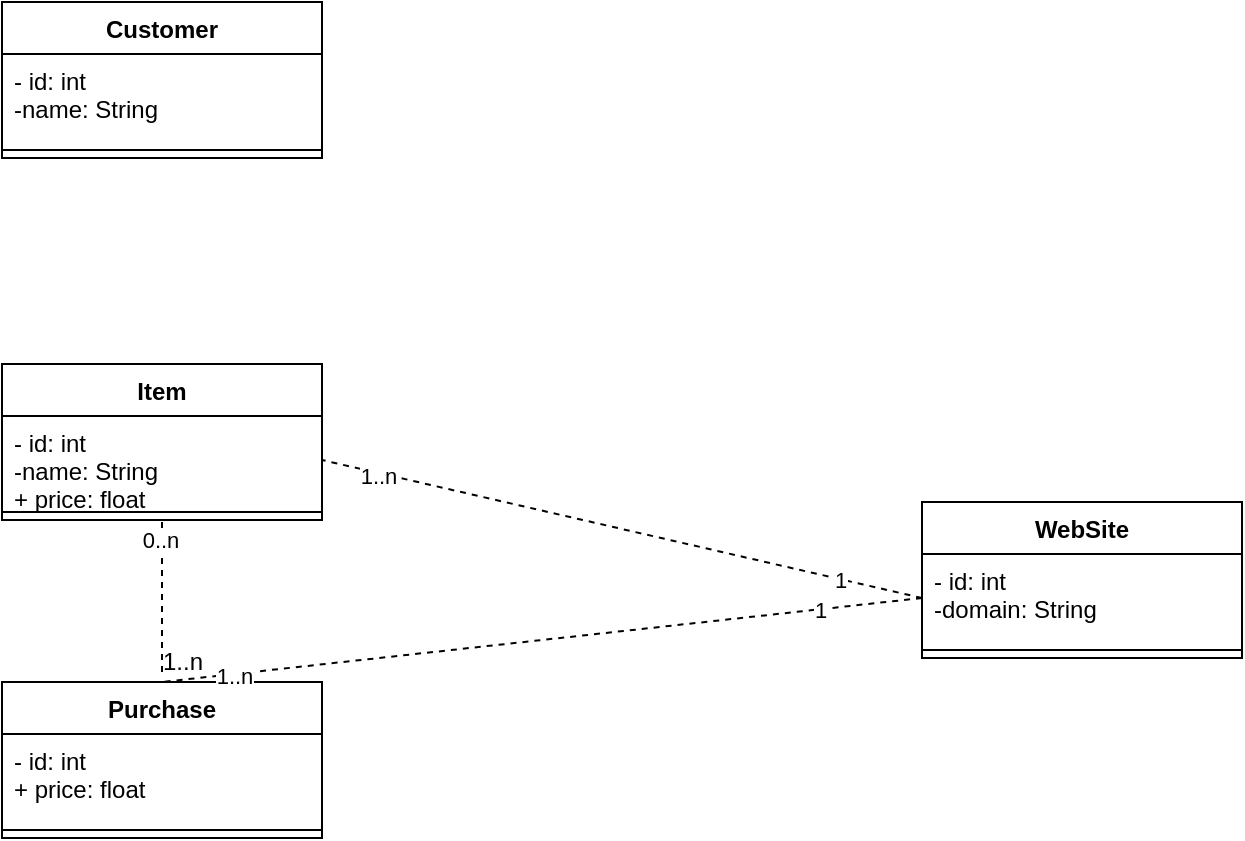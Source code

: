<mxfile version="14.4.6" type="device"><diagram name="Page-1" id="929967ad-93f9-6ef4-fab6-5d389245f69c"><mxGraphModel dx="2066" dy="1097" grid="1" gridSize="10" guides="1" tooltips="1" connect="1" arrows="1" fold="1" page="1" pageScale="1.5" pageWidth="1169" pageHeight="826" background="none" math="0" shadow="0"><root><mxCell id="0" style=";html=1;"/><mxCell id="1" style=";html=1;" parent="0"/><mxCell id="TIQc6lnkoKzHxQkqaO9o-1" value="Customer" style="swimlane;fontStyle=1;align=center;verticalAlign=top;childLayout=stackLayout;horizontal=1;startSize=26;horizontalStack=0;resizeParent=1;resizeParentMax=0;resizeLast=0;collapsible=1;marginBottom=0;" vertex="1" parent="1"><mxGeometry x="520" y="370" width="160" height="78" as="geometry"/></mxCell><mxCell id="TIQc6lnkoKzHxQkqaO9o-2" value="- id: int&#10;-name: String&#10;" style="text;strokeColor=none;fillColor=none;align=left;verticalAlign=top;spacingLeft=4;spacingRight=4;overflow=hidden;rotatable=0;points=[[0,0.5],[1,0.5]];portConstraint=eastwest;" vertex="1" parent="TIQc6lnkoKzHxQkqaO9o-1"><mxGeometry y="26" width="160" height="44" as="geometry"/></mxCell><mxCell id="TIQc6lnkoKzHxQkqaO9o-3" value="" style="line;strokeWidth=1;fillColor=none;align=left;verticalAlign=middle;spacingTop=-1;spacingLeft=3;spacingRight=3;rotatable=0;labelPosition=right;points=[];portConstraint=eastwest;" vertex="1" parent="TIQc6lnkoKzHxQkqaO9o-1"><mxGeometry y="70" width="160" height="8" as="geometry"/></mxCell><mxCell id="TIQc6lnkoKzHxQkqaO9o-5" value="Item" style="swimlane;fontStyle=1;align=center;verticalAlign=top;childLayout=stackLayout;horizontal=1;startSize=26;horizontalStack=0;resizeParent=1;resizeParentMax=0;resizeLast=0;collapsible=1;marginBottom=0;" vertex="1" parent="1"><mxGeometry x="520" y="551" width="160" height="78" as="geometry"/></mxCell><mxCell id="TIQc6lnkoKzHxQkqaO9o-6" value="- id: int&#10;-name: String&#10;+ price: float&#10;" style="text;strokeColor=none;fillColor=none;align=left;verticalAlign=top;spacingLeft=4;spacingRight=4;overflow=hidden;rotatable=0;points=[[0,0.5],[1,0.5]];portConstraint=eastwest;" vertex="1" parent="TIQc6lnkoKzHxQkqaO9o-5"><mxGeometry y="26" width="160" height="44" as="geometry"/></mxCell><mxCell id="TIQc6lnkoKzHxQkqaO9o-7" value="" style="line;strokeWidth=1;fillColor=none;align=left;verticalAlign=middle;spacingTop=-1;spacingLeft=3;spacingRight=3;rotatable=0;labelPosition=right;points=[];portConstraint=eastwest;" vertex="1" parent="TIQc6lnkoKzHxQkqaO9o-5"><mxGeometry y="70" width="160" height="8" as="geometry"/></mxCell><mxCell id="TIQc6lnkoKzHxQkqaO9o-10" value="Purchase" style="swimlane;fontStyle=1;align=center;verticalAlign=top;childLayout=stackLayout;horizontal=1;startSize=26;horizontalStack=0;resizeParent=1;resizeParentMax=0;resizeLast=0;collapsible=1;marginBottom=0;" vertex="1" parent="1"><mxGeometry x="520" y="710" width="160" height="78" as="geometry"/></mxCell><mxCell id="TIQc6lnkoKzHxQkqaO9o-11" value="- id: int&#10;+ price: float&#10;" style="text;strokeColor=none;fillColor=none;align=left;verticalAlign=top;spacingLeft=4;spacingRight=4;overflow=hidden;rotatable=0;points=[[0,0.5],[1,0.5]];portConstraint=eastwest;" vertex="1" parent="TIQc6lnkoKzHxQkqaO9o-10"><mxGeometry y="26" width="160" height="44" as="geometry"/></mxCell><mxCell id="TIQc6lnkoKzHxQkqaO9o-12" value="" style="line;strokeWidth=1;fillColor=none;align=left;verticalAlign=middle;spacingTop=-1;spacingLeft=3;spacingRight=3;rotatable=0;labelPosition=right;points=[];portConstraint=eastwest;" vertex="1" parent="TIQc6lnkoKzHxQkqaO9o-10"><mxGeometry y="70" width="160" height="8" as="geometry"/></mxCell><mxCell id="TIQc6lnkoKzHxQkqaO9o-15" value="" style="endArrow=none;dashed=1;html=1;" edge="1" parent="1"><mxGeometry width="50" height="50" relative="1" as="geometry"><mxPoint x="600" y="705" as="sourcePoint"/><mxPoint x="600" y="629" as="targetPoint"/></mxGeometry></mxCell><mxCell id="TIQc6lnkoKzHxQkqaO9o-23" value="0..n" style="edgeLabel;html=1;align=center;verticalAlign=middle;resizable=0;points=[];" vertex="1" connectable="0" parent="TIQc6lnkoKzHxQkqaO9o-15"><mxGeometry x="0.737" y="1" relative="1" as="geometry"><mxPoint as="offset"/></mxGeometry></mxCell><mxCell id="TIQc6lnkoKzHxQkqaO9o-16" value="1..n" style="text;html=1;align=center;verticalAlign=middle;resizable=0;points=[];autosize=1;" vertex="1" parent="1"><mxGeometry x="590" y="690" width="40" height="20" as="geometry"/></mxCell><mxCell id="TIQc6lnkoKzHxQkqaO9o-17" value="WebSite" style="swimlane;fontStyle=1;align=center;verticalAlign=top;childLayout=stackLayout;horizontal=1;startSize=26;horizontalStack=0;resizeParent=1;resizeParentMax=0;resizeLast=0;collapsible=1;marginBottom=0;" vertex="1" parent="1"><mxGeometry x="980" y="620" width="160" height="78" as="geometry"/></mxCell><mxCell id="TIQc6lnkoKzHxQkqaO9o-18" value="- id: int&#10;-domain: String&#10;" style="text;strokeColor=none;fillColor=none;align=left;verticalAlign=top;spacingLeft=4;spacingRight=4;overflow=hidden;rotatable=0;points=[[0,0.5],[1,0.5]];portConstraint=eastwest;" vertex="1" parent="TIQc6lnkoKzHxQkqaO9o-17"><mxGeometry y="26" width="160" height="44" as="geometry"/></mxCell><mxCell id="TIQc6lnkoKzHxQkqaO9o-19" value="" style="line;strokeWidth=1;fillColor=none;align=left;verticalAlign=middle;spacingTop=-1;spacingLeft=3;spacingRight=3;rotatable=0;labelPosition=right;points=[];portConstraint=eastwest;" vertex="1" parent="TIQc6lnkoKzHxQkqaO9o-17"><mxGeometry y="70" width="160" height="8" as="geometry"/></mxCell><mxCell id="TIQc6lnkoKzHxQkqaO9o-20" value="" style="endArrow=none;dashed=1;html=1;entryX=1;entryY=0.5;entryDx=0;entryDy=0;exitX=0;exitY=0.5;exitDx=0;exitDy=0;" edge="1" parent="1" source="TIQc6lnkoKzHxQkqaO9o-18" target="TIQc6lnkoKzHxQkqaO9o-6"><mxGeometry width="50" height="50" relative="1" as="geometry"><mxPoint x="610" y="715" as="sourcePoint"/><mxPoint x="610" y="639" as="targetPoint"/></mxGeometry></mxCell><mxCell id="TIQc6lnkoKzHxQkqaO9o-21" value="1" style="edgeLabel;html=1;align=center;verticalAlign=middle;resizable=0;points=[];" vertex="1" connectable="0" parent="TIQc6lnkoKzHxQkqaO9o-20"><mxGeometry x="-0.727" relative="1" as="geometry"><mxPoint as="offset"/></mxGeometry></mxCell><mxCell id="TIQc6lnkoKzHxQkqaO9o-22" value="1..n" style="edgeLabel;html=1;align=center;verticalAlign=middle;resizable=0;points=[];" vertex="1" connectable="0" parent="TIQc6lnkoKzHxQkqaO9o-20"><mxGeometry x="0.812" y="1" relative="1" as="geometry"><mxPoint as="offset"/></mxGeometry></mxCell><mxCell id="TIQc6lnkoKzHxQkqaO9o-24" value="" style="endArrow=none;dashed=1;html=1;entryX=1;entryY=0.5;entryDx=0;entryDy=0;exitX=0;exitY=0.5;exitDx=0;exitDy=0;" edge="1" parent="1" source="TIQc6lnkoKzHxQkqaO9o-18"><mxGeometry width="50" height="50" relative="1" as="geometry"><mxPoint x="900" y="779" as="sourcePoint"/><mxPoint x="600" y="710" as="targetPoint"/></mxGeometry></mxCell><mxCell id="TIQc6lnkoKzHxQkqaO9o-25" value="1" style="edgeLabel;html=1;align=center;verticalAlign=middle;resizable=0;points=[];" vertex="1" connectable="0" parent="TIQc6lnkoKzHxQkqaO9o-24"><mxGeometry x="-0.727" relative="1" as="geometry"><mxPoint as="offset"/></mxGeometry></mxCell><mxCell id="TIQc6lnkoKzHxQkqaO9o-26" value="1..n" style="edgeLabel;html=1;align=center;verticalAlign=middle;resizable=0;points=[];" vertex="1" connectable="0" parent="TIQc6lnkoKzHxQkqaO9o-24"><mxGeometry x="0.812" y="1" relative="1" as="geometry"><mxPoint as="offset"/></mxGeometry></mxCell></root></mxGraphModel></diagram></mxfile>